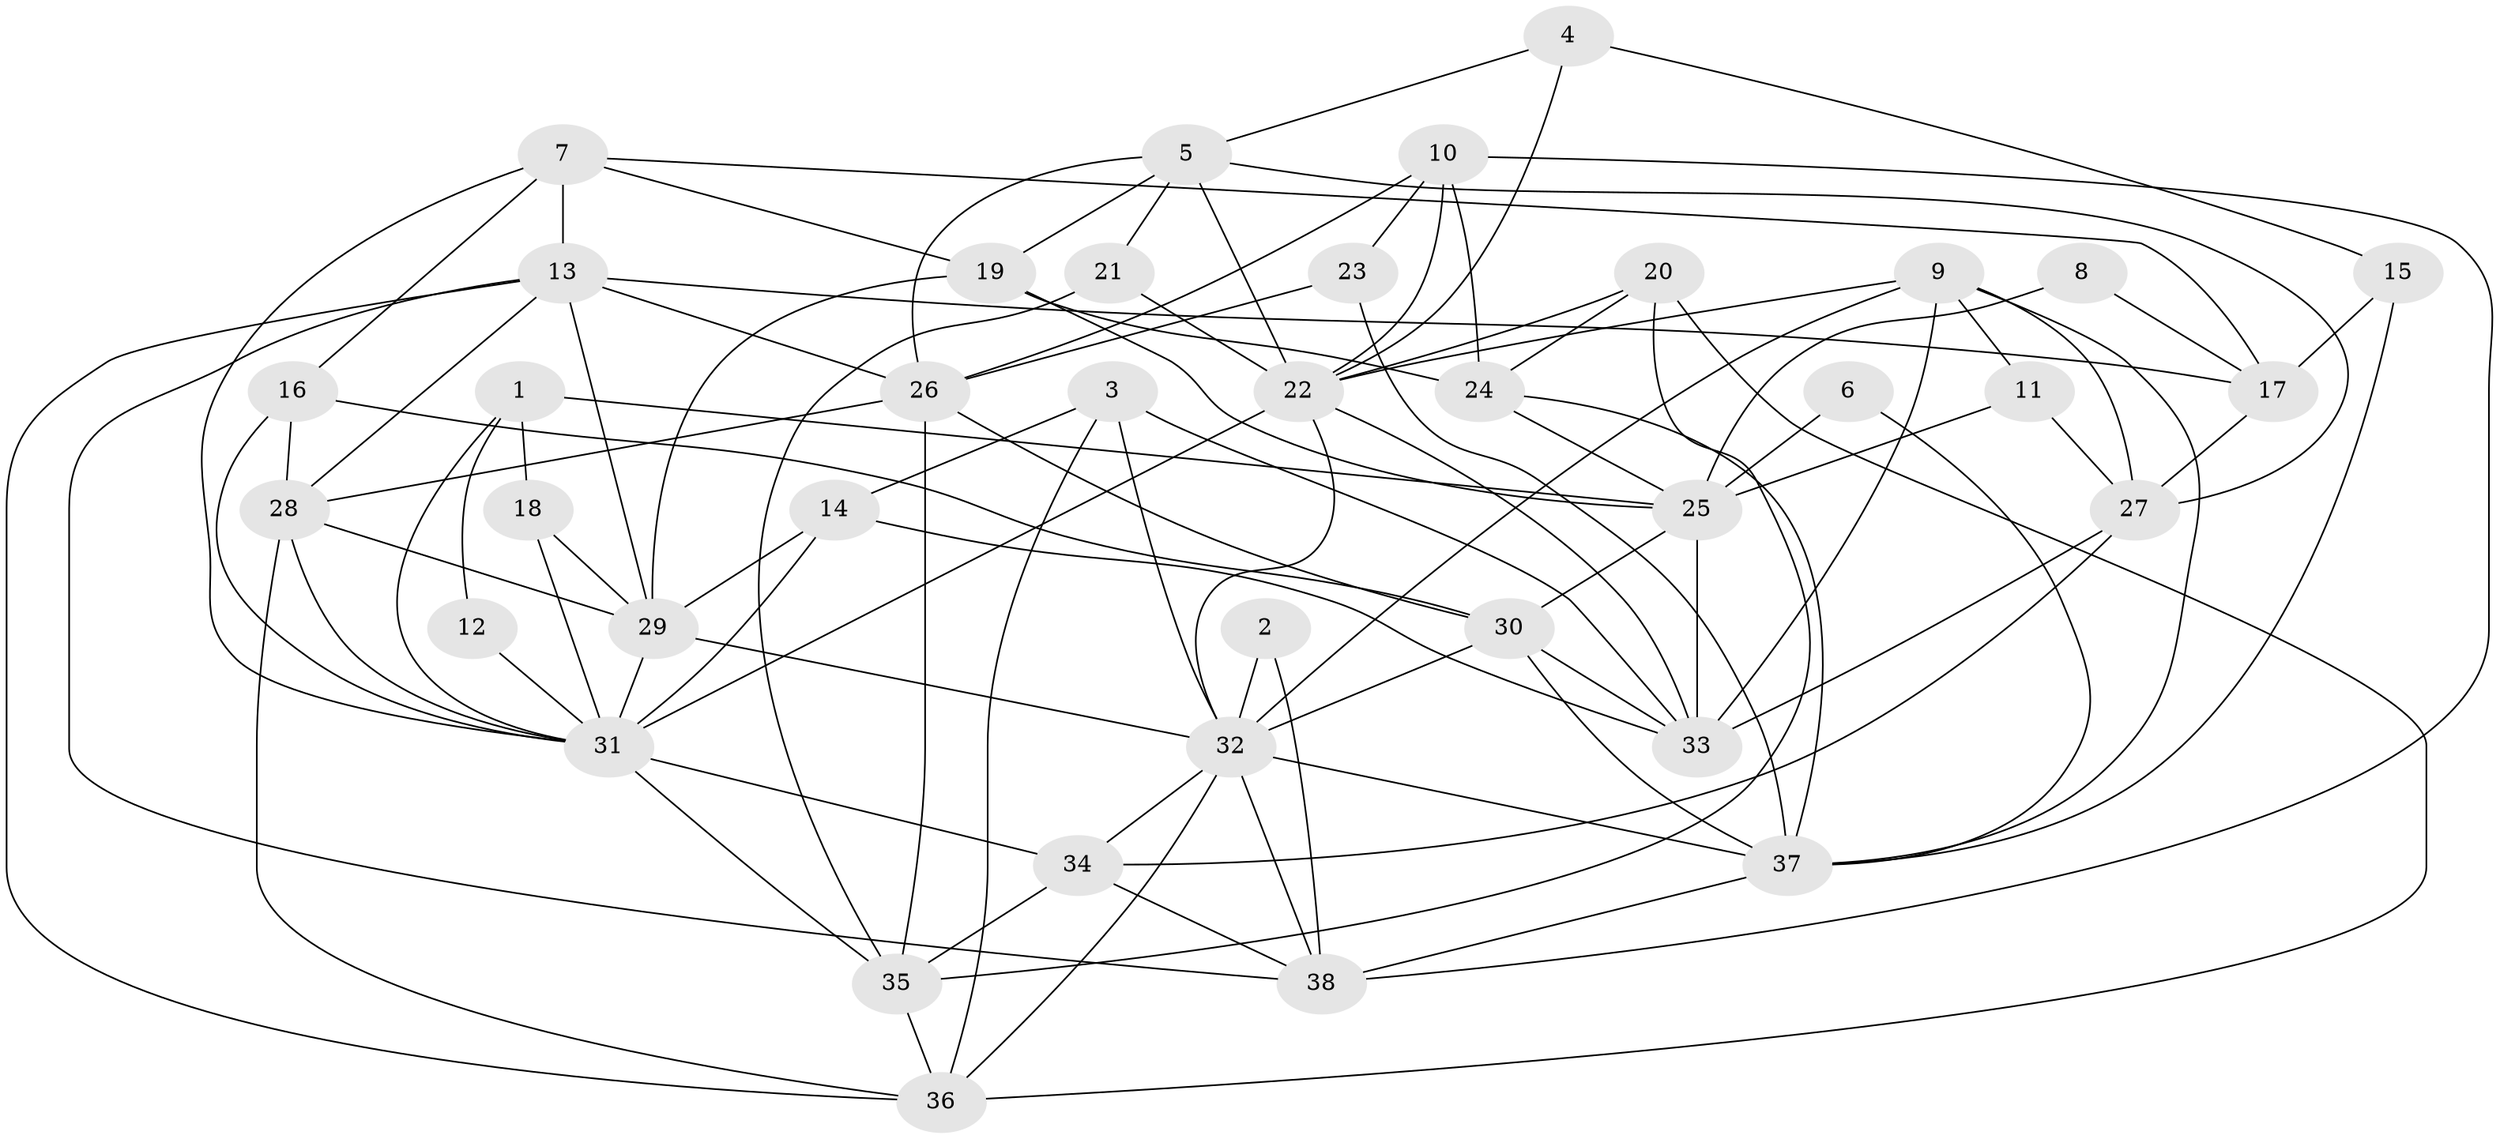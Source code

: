 // original degree distribution, {4: 0.26666666666666666, 2: 0.18666666666666668, 5: 0.16, 7: 0.05333333333333334, 3: 0.21333333333333335, 6: 0.10666666666666667, 8: 0.013333333333333334}
// Generated by graph-tools (version 1.1) at 2025/26/03/09/25 03:26:12]
// undirected, 38 vertices, 99 edges
graph export_dot {
graph [start="1"]
  node [color=gray90,style=filled];
  1;
  2;
  3;
  4;
  5;
  6;
  7;
  8;
  9;
  10;
  11;
  12;
  13;
  14;
  15;
  16;
  17;
  18;
  19;
  20;
  21;
  22;
  23;
  24;
  25;
  26;
  27;
  28;
  29;
  30;
  31;
  32;
  33;
  34;
  35;
  36;
  37;
  38;
  1 -- 12 [weight=1.0];
  1 -- 18 [weight=1.0];
  1 -- 25 [weight=1.0];
  1 -- 31 [weight=1.0];
  2 -- 32 [weight=1.0];
  2 -- 38 [weight=1.0];
  3 -- 14 [weight=1.0];
  3 -- 32 [weight=3.0];
  3 -- 33 [weight=1.0];
  3 -- 36 [weight=1.0];
  4 -- 5 [weight=1.0];
  4 -- 15 [weight=1.0];
  4 -- 22 [weight=1.0];
  5 -- 19 [weight=1.0];
  5 -- 21 [weight=1.0];
  5 -- 22 [weight=1.0];
  5 -- 26 [weight=1.0];
  5 -- 27 [weight=1.0];
  6 -- 25 [weight=1.0];
  6 -- 37 [weight=1.0];
  7 -- 13 [weight=1.0];
  7 -- 16 [weight=1.0];
  7 -- 17 [weight=1.0];
  7 -- 19 [weight=1.0];
  7 -- 31 [weight=1.0];
  8 -- 17 [weight=1.0];
  8 -- 25 [weight=1.0];
  9 -- 11 [weight=1.0];
  9 -- 22 [weight=1.0];
  9 -- 27 [weight=1.0];
  9 -- 32 [weight=1.0];
  9 -- 33 [weight=2.0];
  9 -- 37 [weight=1.0];
  10 -- 22 [weight=1.0];
  10 -- 23 [weight=1.0];
  10 -- 24 [weight=1.0];
  10 -- 26 [weight=1.0];
  10 -- 38 [weight=1.0];
  11 -- 25 [weight=1.0];
  11 -- 27 [weight=1.0];
  12 -- 31 [weight=1.0];
  13 -- 17 [weight=1.0];
  13 -- 26 [weight=1.0];
  13 -- 28 [weight=1.0];
  13 -- 29 [weight=1.0];
  13 -- 36 [weight=1.0];
  13 -- 38 [weight=1.0];
  14 -- 29 [weight=1.0];
  14 -- 31 [weight=1.0];
  14 -- 33 [weight=1.0];
  15 -- 17 [weight=1.0];
  15 -- 37 [weight=1.0];
  16 -- 28 [weight=1.0];
  16 -- 30 [weight=1.0];
  16 -- 31 [weight=1.0];
  17 -- 27 [weight=1.0];
  18 -- 29 [weight=1.0];
  18 -- 31 [weight=1.0];
  19 -- 24 [weight=1.0];
  19 -- 25 [weight=1.0];
  19 -- 29 [weight=1.0];
  20 -- 22 [weight=1.0];
  20 -- 24 [weight=1.0];
  20 -- 35 [weight=1.0];
  20 -- 36 [weight=1.0];
  21 -- 22 [weight=1.0];
  21 -- 35 [weight=1.0];
  22 -- 31 [weight=2.0];
  22 -- 32 [weight=1.0];
  22 -- 33 [weight=1.0];
  23 -- 26 [weight=1.0];
  23 -- 37 [weight=2.0];
  24 -- 25 [weight=1.0];
  24 -- 37 [weight=1.0];
  25 -- 30 [weight=1.0];
  25 -- 33 [weight=2.0];
  26 -- 28 [weight=1.0];
  26 -- 30 [weight=1.0];
  26 -- 35 [weight=1.0];
  27 -- 33 [weight=2.0];
  27 -- 34 [weight=1.0];
  28 -- 29 [weight=1.0];
  28 -- 31 [weight=2.0];
  28 -- 36 [weight=1.0];
  29 -- 31 [weight=1.0];
  29 -- 32 [weight=1.0];
  30 -- 32 [weight=2.0];
  30 -- 33 [weight=1.0];
  30 -- 37 [weight=1.0];
  31 -- 34 [weight=2.0];
  31 -- 35 [weight=1.0];
  32 -- 34 [weight=1.0];
  32 -- 36 [weight=2.0];
  32 -- 37 [weight=1.0];
  32 -- 38 [weight=2.0];
  34 -- 35 [weight=1.0];
  34 -- 38 [weight=1.0];
  35 -- 36 [weight=2.0];
  37 -- 38 [weight=1.0];
}
